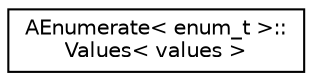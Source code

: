 digraph "Graphical Class Hierarchy"
{
 // LATEX_PDF_SIZE
  edge [fontname="Helvetica",fontsize="10",labelfontname="Helvetica",labelfontsize="10"];
  node [fontname="Helvetica",fontsize="10",shape=record];
  rankdir="LR";
  Node0 [label="AEnumerate\< enum_t \>::\lValues\< values \>",height=0.2,width=0.4,color="black", fillcolor="white", style="filled",URL="$structAEnumerate_1_1Values.html",tooltip=" "];
}
